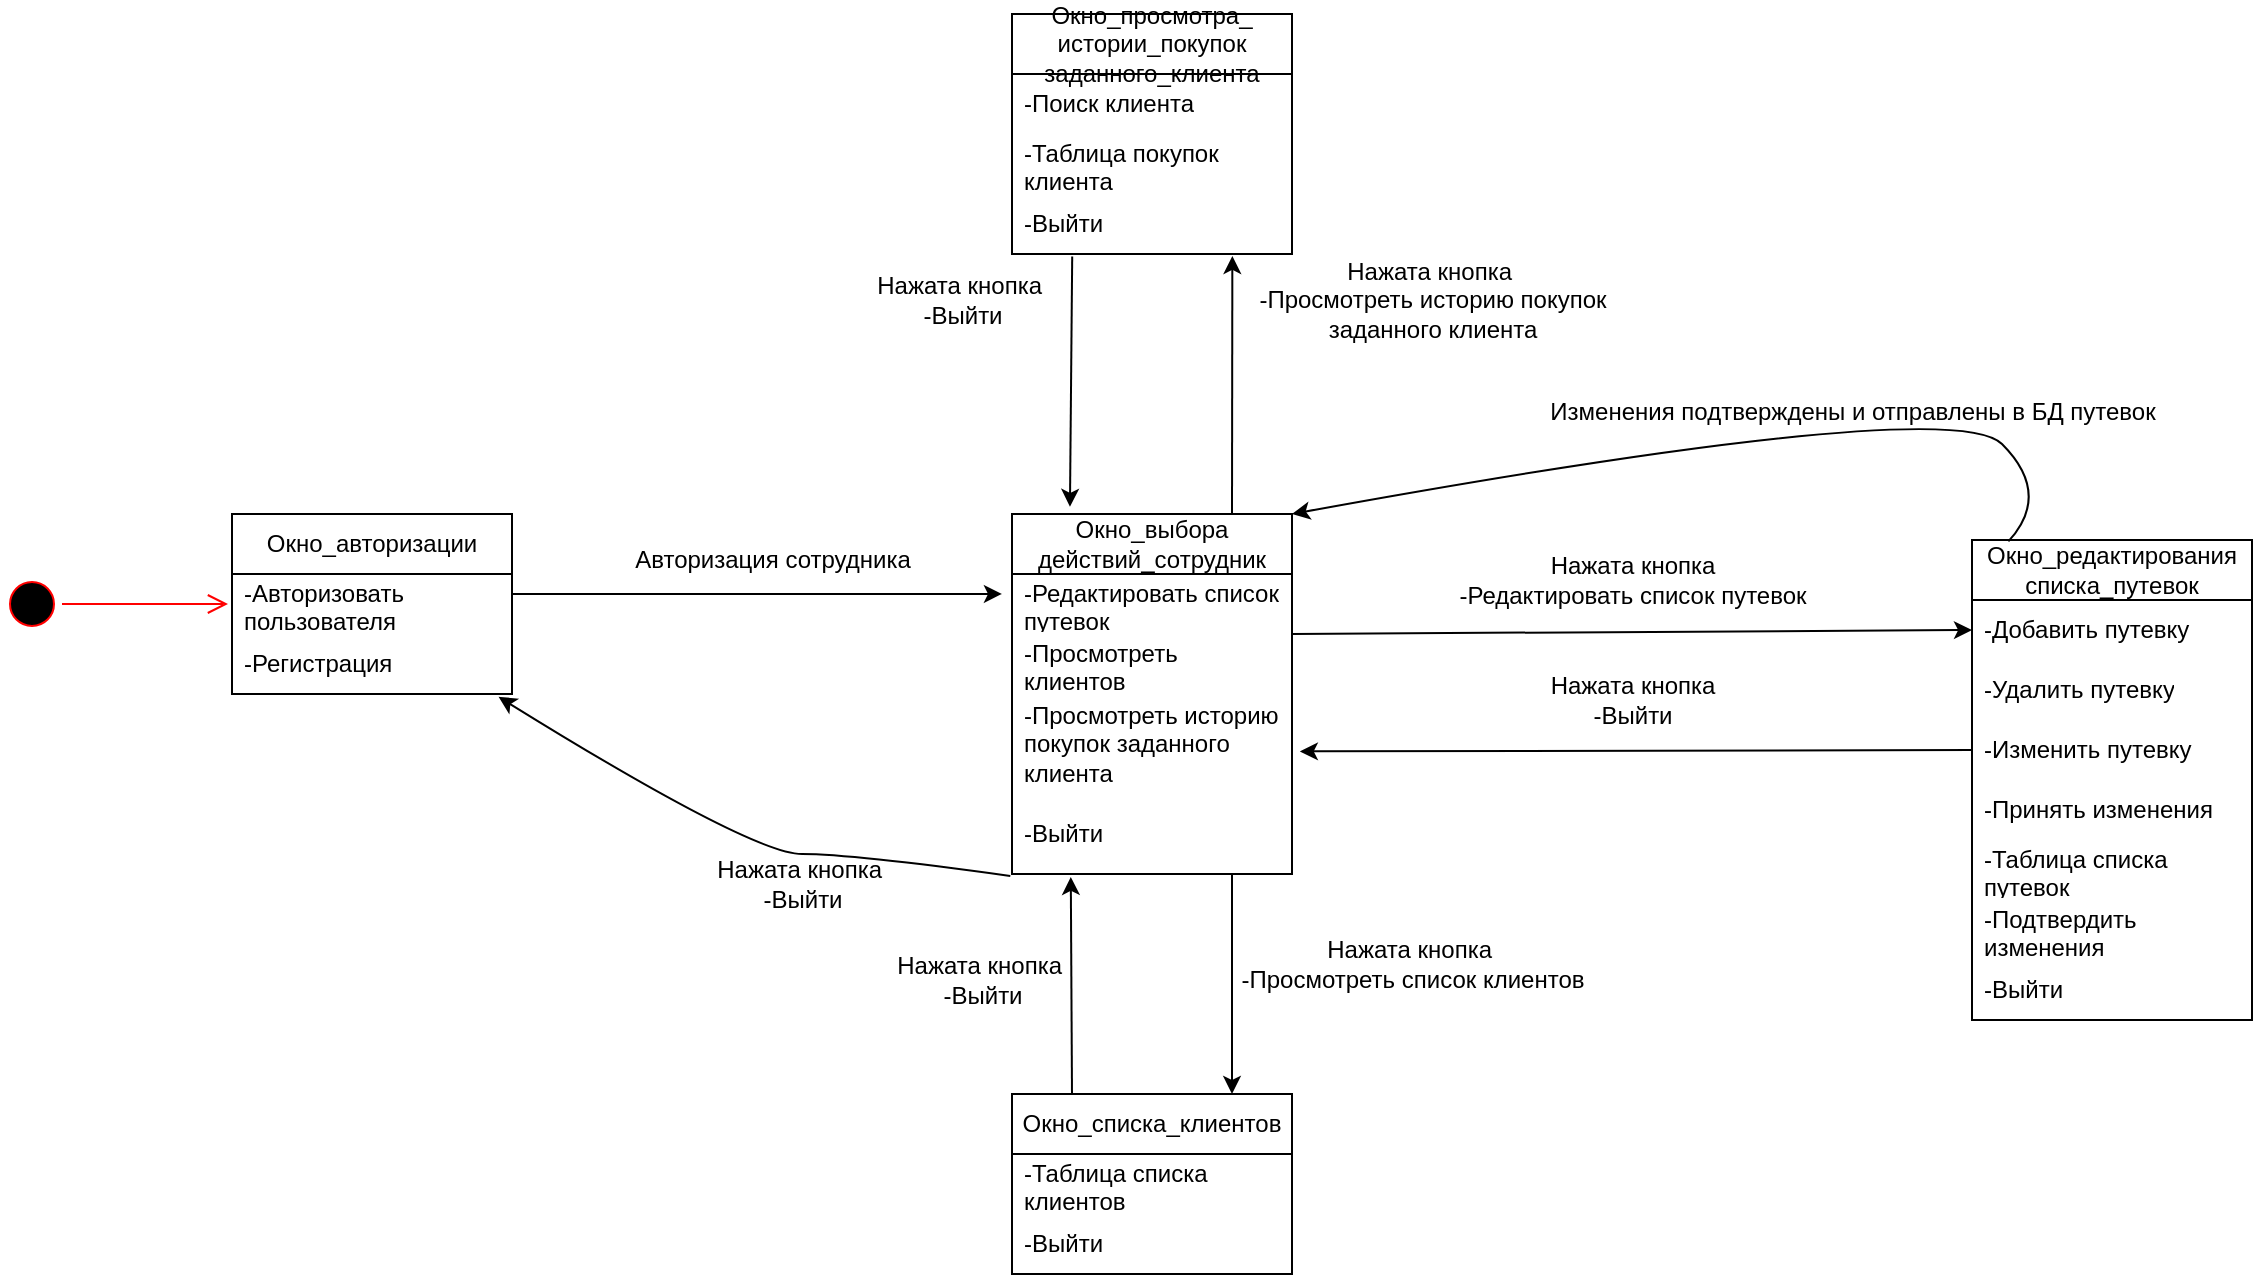<mxfile version="22.1.11" type="github">
  <diagram name="Страница — 1" id="CdA517lCgwH01hD9kOPD">
    <mxGraphModel dx="2004" dy="801" grid="1" gridSize="10" guides="1" tooltips="1" connect="1" arrows="1" fold="1" page="1" pageScale="1" pageWidth="1169" pageHeight="827" math="0" shadow="0">
      <root>
        <mxCell id="0" />
        <mxCell id="1" parent="0" />
        <mxCell id="J9RWOJ7TWWffCbHVTTw_-1" value="" style="ellipse;html=1;shape=startState;fillColor=#000000;strokeColor=#ff0000;" parent="1" vertex="1">
          <mxGeometry x="25" y="510" width="30" height="30" as="geometry" />
        </mxCell>
        <mxCell id="J9RWOJ7TWWffCbHVTTw_-2" value="" style="edgeStyle=orthogonalEdgeStyle;html=1;verticalAlign=bottom;endArrow=open;endSize=8;strokeColor=#ff0000;rounded=0;entryX=-0.011;entryY=0.491;entryDx=0;entryDy=0;entryPerimeter=0;" parent="1" source="J9RWOJ7TWWffCbHVTTw_-1" edge="1">
          <mxGeometry relative="1" as="geometry">
            <mxPoint x="138" y="525" as="targetPoint" />
          </mxGeometry>
        </mxCell>
        <mxCell id="J9RWOJ7TWWffCbHVTTw_-3" value="Окно_авторизации" style="swimlane;fontStyle=0;childLayout=stackLayout;horizontal=1;startSize=30;horizontalStack=0;resizeParent=1;resizeParentMax=0;resizeLast=0;collapsible=1;marginBottom=0;whiteSpace=wrap;html=1;" parent="1" vertex="1">
          <mxGeometry x="140" y="480" width="140" height="90" as="geometry" />
        </mxCell>
        <mxCell id="J9RWOJ7TWWffCbHVTTw_-4" value="-Авторизовать пользователя" style="text;strokeColor=none;fillColor=none;align=left;verticalAlign=middle;spacingLeft=4;spacingRight=4;overflow=hidden;points=[[0,0.5],[1,0.5]];portConstraint=eastwest;rotatable=0;whiteSpace=wrap;html=1;" parent="J9RWOJ7TWWffCbHVTTw_-3" vertex="1">
          <mxGeometry y="30" width="140" height="30" as="geometry" />
        </mxCell>
        <mxCell id="J9RWOJ7TWWffCbHVTTw_-5" value="-Регистрация" style="text;strokeColor=none;fillColor=none;align=left;verticalAlign=middle;spacingLeft=4;spacingRight=4;overflow=hidden;points=[[0,0.5],[1,0.5]];portConstraint=eastwest;rotatable=0;whiteSpace=wrap;html=1;" parent="J9RWOJ7TWWffCbHVTTw_-3" vertex="1">
          <mxGeometry y="60" width="140" height="30" as="geometry" />
        </mxCell>
        <mxCell id="J9RWOJ7TWWffCbHVTTw_-6" value="Окно_выбора&lt;br&gt;действий_сотрудник" style="swimlane;fontStyle=0;childLayout=stackLayout;horizontal=1;startSize=30;horizontalStack=0;resizeParent=1;resizeParentMax=0;resizeLast=0;collapsible=1;marginBottom=0;whiteSpace=wrap;html=1;" parent="1" vertex="1">
          <mxGeometry x="530" y="480" width="140" height="180" as="geometry" />
        </mxCell>
        <mxCell id="J9RWOJ7TWWffCbHVTTw_-7" value="-Редактировать список путевок" style="text;strokeColor=none;fillColor=none;align=left;verticalAlign=middle;spacingLeft=4;spacingRight=4;overflow=hidden;points=[[0,0.5],[1,0.5]];portConstraint=eastwest;rotatable=0;whiteSpace=wrap;html=1;" parent="J9RWOJ7TWWffCbHVTTw_-6" vertex="1">
          <mxGeometry y="30" width="140" height="30" as="geometry" />
        </mxCell>
        <mxCell id="J9RWOJ7TWWffCbHVTTw_-13" value="-Просмотреть клиентов" style="text;strokeColor=none;fillColor=none;align=left;verticalAlign=middle;spacingLeft=4;spacingRight=4;overflow=hidden;points=[[0,0.5],[1,0.5]];portConstraint=eastwest;rotatable=0;whiteSpace=wrap;html=1;" parent="J9RWOJ7TWWffCbHVTTw_-6" vertex="1">
          <mxGeometry y="60" width="140" height="30" as="geometry" />
        </mxCell>
        <mxCell id="J9RWOJ7TWWffCbHVTTw_-14" value="-Просмотреть историю покупок заданного клиента" style="text;strokeColor=none;fillColor=none;align=left;verticalAlign=middle;spacingLeft=4;spacingRight=4;overflow=hidden;points=[[0,0.5],[1,0.5]];portConstraint=eastwest;rotatable=0;whiteSpace=wrap;html=1;" parent="J9RWOJ7TWWffCbHVTTw_-6" vertex="1">
          <mxGeometry y="90" width="140" height="50" as="geometry" />
        </mxCell>
        <mxCell id="J9RWOJ7TWWffCbHVTTw_-8" value="-Выйти" style="text;strokeColor=none;fillColor=none;align=left;verticalAlign=middle;spacingLeft=4;spacingRight=4;overflow=hidden;points=[[0,0.5],[1,0.5]];portConstraint=eastwest;rotatable=0;whiteSpace=wrap;html=1;" parent="J9RWOJ7TWWffCbHVTTw_-6" vertex="1">
          <mxGeometry y="140" width="140" height="40" as="geometry" />
        </mxCell>
        <mxCell id="J9RWOJ7TWWffCbHVTTw_-11" value="" style="endArrow=classic;html=1;rounded=0;entryX=-0.036;entryY=0.333;entryDx=0;entryDy=0;entryPerimeter=0;exitX=1;exitY=0.333;exitDx=0;exitDy=0;exitPerimeter=0;" parent="1" source="J9RWOJ7TWWffCbHVTTw_-4" target="J9RWOJ7TWWffCbHVTTw_-7" edge="1">
          <mxGeometry width="50" height="50" relative="1" as="geometry">
            <mxPoint x="310" y="540" as="sourcePoint" />
            <mxPoint x="360" y="490" as="targetPoint" />
          </mxGeometry>
        </mxCell>
        <mxCell id="J9RWOJ7TWWffCbHVTTw_-12" value="Авторизация сотрудника" style="text;html=1;align=center;verticalAlign=middle;resizable=0;points=[];autosize=1;strokeColor=none;fillColor=none;" parent="1" vertex="1">
          <mxGeometry x="330" y="488" width="160" height="30" as="geometry" />
        </mxCell>
        <mxCell id="J9RWOJ7TWWffCbHVTTw_-15" value="" style="curved=1;endArrow=classic;html=1;rounded=0;exitX=-0.006;exitY=1.024;exitDx=0;exitDy=0;exitPerimeter=0;entryX=0.952;entryY=1.047;entryDx=0;entryDy=0;entryPerimeter=0;" parent="1" source="J9RWOJ7TWWffCbHVTTw_-8" target="J9RWOJ7TWWffCbHVTTw_-5" edge="1">
          <mxGeometry width="50" height="50" relative="1" as="geometry">
            <mxPoint x="400" y="650" as="sourcePoint" />
            <mxPoint x="450" y="600" as="targetPoint" />
            <Array as="points">
              <mxPoint x="450" y="650" />
              <mxPoint x="400" y="650" />
            </Array>
          </mxGeometry>
        </mxCell>
        <mxCell id="J9RWOJ7TWWffCbHVTTw_-16" value="Нажата кнопка&amp;nbsp;&lt;br&gt;-Выйти" style="text;html=1;align=center;verticalAlign=middle;resizable=0;points=[];autosize=1;strokeColor=none;fillColor=none;" parent="1" vertex="1">
          <mxGeometry x="370" y="645" width="110" height="40" as="geometry" />
        </mxCell>
        <mxCell id="J9RWOJ7TWWffCbHVTTw_-17" value="" style="endArrow=classic;html=1;rounded=0;entryX=0;entryY=0.5;entryDx=0;entryDy=0;" parent="1" target="J9RWOJ7TWWffCbHVTTw_-19" edge="1">
          <mxGeometry width="50" height="50" relative="1" as="geometry">
            <mxPoint x="670" y="540" as="sourcePoint" />
            <mxPoint x="870" y="540" as="targetPoint" />
          </mxGeometry>
        </mxCell>
        <mxCell id="J9RWOJ7TWWffCbHVTTw_-18" value="Окно_редактирования&lt;br&gt;списка_путевок" style="swimlane;fontStyle=0;childLayout=stackLayout;horizontal=1;startSize=30;horizontalStack=0;resizeParent=1;resizeParentMax=0;resizeLast=0;collapsible=1;marginBottom=0;whiteSpace=wrap;html=1;" parent="1" vertex="1">
          <mxGeometry x="1010" y="493" width="140" height="240" as="geometry" />
        </mxCell>
        <mxCell id="J9RWOJ7TWWffCbHVTTw_-19" value="-Добавить путевку" style="text;strokeColor=none;fillColor=none;align=left;verticalAlign=middle;spacingLeft=4;spacingRight=4;overflow=hidden;points=[[0,0.5],[1,0.5]];portConstraint=eastwest;rotatable=0;whiteSpace=wrap;html=1;" parent="J9RWOJ7TWWffCbHVTTw_-18" vertex="1">
          <mxGeometry y="30" width="140" height="30" as="geometry" />
        </mxCell>
        <mxCell id="J9RWOJ7TWWffCbHVTTw_-20" value="-Удалить путевку" style="text;strokeColor=none;fillColor=none;align=left;verticalAlign=middle;spacingLeft=4;spacingRight=4;overflow=hidden;points=[[0,0.5],[1,0.5]];portConstraint=eastwest;rotatable=0;whiteSpace=wrap;html=1;" parent="J9RWOJ7TWWffCbHVTTw_-18" vertex="1">
          <mxGeometry y="60" width="140" height="30" as="geometry" />
        </mxCell>
        <mxCell id="J9RWOJ7TWWffCbHVTTw_-23" value="-Изменить путевку" style="text;strokeColor=none;fillColor=none;align=left;verticalAlign=middle;spacingLeft=4;spacingRight=4;overflow=hidden;points=[[0,0.5],[1,0.5]];portConstraint=eastwest;rotatable=0;whiteSpace=wrap;html=1;" parent="J9RWOJ7TWWffCbHVTTw_-18" vertex="1">
          <mxGeometry y="90" width="140" height="30" as="geometry" />
        </mxCell>
        <mxCell id="J9RWOJ7TWWffCbHVTTw_-25" value="-Принять изменения" style="text;strokeColor=none;fillColor=none;align=left;verticalAlign=middle;spacingLeft=4;spacingRight=4;overflow=hidden;points=[[0,0.5],[1,0.5]];portConstraint=eastwest;rotatable=0;whiteSpace=wrap;html=1;" parent="J9RWOJ7TWWffCbHVTTw_-18" vertex="1">
          <mxGeometry y="120" width="140" height="30" as="geometry" />
        </mxCell>
        <mxCell id="J9RWOJ7TWWffCbHVTTw_-45" value="-Таблица списка путевок" style="text;strokeColor=none;fillColor=none;align=left;verticalAlign=middle;spacingLeft=4;spacingRight=4;overflow=hidden;points=[[0,0.5],[1,0.5]];portConstraint=eastwest;rotatable=0;whiteSpace=wrap;html=1;" parent="J9RWOJ7TWWffCbHVTTw_-18" vertex="1">
          <mxGeometry y="150" width="140" height="30" as="geometry" />
        </mxCell>
        <mxCell id="J9RWOJ7TWWffCbHVTTw_-24" value="-Подтвердить изменения" style="text;strokeColor=none;fillColor=none;align=left;verticalAlign=middle;spacingLeft=4;spacingRight=4;overflow=hidden;points=[[0,0.5],[1,0.5]];portConstraint=eastwest;rotatable=0;whiteSpace=wrap;html=1;" parent="J9RWOJ7TWWffCbHVTTw_-18" vertex="1">
          <mxGeometry y="180" width="140" height="30" as="geometry" />
        </mxCell>
        <mxCell id="J9RWOJ7TWWffCbHVTTw_-22" value="-Выйти" style="text;strokeColor=none;fillColor=none;align=left;verticalAlign=middle;spacingLeft=4;spacingRight=4;overflow=hidden;points=[[0,0.5],[1,0.5]];portConstraint=eastwest;rotatable=0;whiteSpace=wrap;html=1;" parent="J9RWOJ7TWWffCbHVTTw_-18" vertex="1">
          <mxGeometry y="210" width="140" height="30" as="geometry" />
        </mxCell>
        <mxCell id="J9RWOJ7TWWffCbHVTTw_-21" value="Нажата кнопка&lt;br&gt;-Редактировать список путевок" style="text;html=1;align=center;verticalAlign=middle;resizable=0;points=[];autosize=1;strokeColor=none;fillColor=none;" parent="1" vertex="1">
          <mxGeometry x="740" y="493" width="200" height="40" as="geometry" />
        </mxCell>
        <mxCell id="J9RWOJ7TWWffCbHVTTw_-26" value="" style="endArrow=classic;html=1;rounded=0;entryX=1.028;entryY=0.574;entryDx=0;entryDy=0;entryPerimeter=0;exitX=0;exitY=0.5;exitDx=0;exitDy=0;" parent="1" source="J9RWOJ7TWWffCbHVTTw_-23" target="J9RWOJ7TWWffCbHVTTw_-14" edge="1">
          <mxGeometry width="50" height="50" relative="1" as="geometry">
            <mxPoint x="950" y="650" as="sourcePoint" />
            <mxPoint x="1000" y="600" as="targetPoint" />
          </mxGeometry>
        </mxCell>
        <mxCell id="J9RWOJ7TWWffCbHVTTw_-27" value="Нажата кнопка&lt;br&gt;-Выйти" style="text;html=1;align=center;verticalAlign=middle;resizable=0;points=[];autosize=1;strokeColor=none;fillColor=none;" parent="1" vertex="1">
          <mxGeometry x="785" y="553" width="110" height="40" as="geometry" />
        </mxCell>
        <mxCell id="J9RWOJ7TWWffCbHVTTw_-28" value="" style="curved=1;endArrow=classic;html=1;rounded=0;entryX=1;entryY=0;entryDx=0;entryDy=0;exitX=0.13;exitY=0.003;exitDx=0;exitDy=0;exitPerimeter=0;" parent="1" source="J9RWOJ7TWWffCbHVTTw_-18" target="J9RWOJ7TWWffCbHVTTw_-6" edge="1">
          <mxGeometry width="50" height="50" relative="1" as="geometry">
            <mxPoint x="1010" y="490" as="sourcePoint" />
            <mxPoint x="1050" y="420" as="targetPoint" />
            <Array as="points">
              <mxPoint x="1050" y="470" />
              <mxPoint x="1000" y="420" />
            </Array>
          </mxGeometry>
        </mxCell>
        <mxCell id="J9RWOJ7TWWffCbHVTTw_-29" value="Изменения подтверждены и отправлены в БД путевок" style="text;html=1;align=center;verticalAlign=middle;resizable=0;points=[];autosize=1;strokeColor=none;fillColor=none;" parent="1" vertex="1">
          <mxGeometry x="785" y="414" width="330" height="30" as="geometry" />
        </mxCell>
        <mxCell id="J9RWOJ7TWWffCbHVTTw_-30" value="" style="endArrow=classic;html=1;rounded=0;" parent="1" edge="1">
          <mxGeometry width="50" height="50" relative="1" as="geometry">
            <mxPoint x="640" y="660" as="sourcePoint" />
            <mxPoint x="640" y="770" as="targetPoint" />
            <Array as="points">
              <mxPoint x="640" y="720" />
            </Array>
          </mxGeometry>
        </mxCell>
        <mxCell id="J9RWOJ7TWWffCbHVTTw_-31" value="Окно_списка_клиентов" style="swimlane;fontStyle=0;childLayout=stackLayout;horizontal=1;startSize=30;horizontalStack=0;resizeParent=1;resizeParentMax=0;resizeLast=0;collapsible=1;marginBottom=0;whiteSpace=wrap;html=1;" parent="1" vertex="1">
          <mxGeometry x="530" y="770" width="140" height="90" as="geometry" />
        </mxCell>
        <mxCell id="J9RWOJ7TWWffCbHVTTw_-32" value="-Таблица списка клиентов" style="text;strokeColor=none;fillColor=none;align=left;verticalAlign=middle;spacingLeft=4;spacingRight=4;overflow=hidden;points=[[0,0.5],[1,0.5]];portConstraint=eastwest;rotatable=0;whiteSpace=wrap;html=1;" parent="J9RWOJ7TWWffCbHVTTw_-31" vertex="1">
          <mxGeometry y="30" width="140" height="30" as="geometry" />
        </mxCell>
        <mxCell id="J9RWOJ7TWWffCbHVTTw_-33" value="-Выйти" style="text;strokeColor=none;fillColor=none;align=left;verticalAlign=middle;spacingLeft=4;spacingRight=4;overflow=hidden;points=[[0,0.5],[1,0.5]];portConstraint=eastwest;rotatable=0;whiteSpace=wrap;html=1;" parent="J9RWOJ7TWWffCbHVTTw_-31" vertex="1">
          <mxGeometry y="60" width="140" height="30" as="geometry" />
        </mxCell>
        <mxCell id="J9RWOJ7TWWffCbHVTTw_-34" value="" style="endArrow=classic;html=1;rounded=0;entryX=0.21;entryY=1.036;entryDx=0;entryDy=0;entryPerimeter=0;" parent="1" target="J9RWOJ7TWWffCbHVTTw_-8" edge="1">
          <mxGeometry width="50" height="50" relative="1" as="geometry">
            <mxPoint x="560" y="770" as="sourcePoint" />
            <mxPoint x="610" y="720" as="targetPoint" />
          </mxGeometry>
        </mxCell>
        <mxCell id="J9RWOJ7TWWffCbHVTTw_-35" value="Нажата кнопка&amp;nbsp;&lt;br&gt;-Просмотреть список клиентов" style="text;html=1;align=center;verticalAlign=middle;resizable=0;points=[];autosize=1;strokeColor=none;fillColor=none;" parent="1" vertex="1">
          <mxGeometry x="630" y="685" width="200" height="40" as="geometry" />
        </mxCell>
        <mxCell id="J9RWOJ7TWWffCbHVTTw_-36" value="Нажата кнопка&amp;nbsp;&lt;br&gt;-Выйти" style="text;html=1;align=center;verticalAlign=middle;resizable=0;points=[];autosize=1;strokeColor=none;fillColor=none;" parent="1" vertex="1">
          <mxGeometry x="460" y="693" width="110" height="40" as="geometry" />
        </mxCell>
        <mxCell id="J9RWOJ7TWWffCbHVTTw_-37" value="Окно_просмотра_&lt;br&gt;истории_покупок&lt;br&gt;заданного_клиента" style="swimlane;fontStyle=0;childLayout=stackLayout;horizontal=1;startSize=30;horizontalStack=0;resizeParent=1;resizeParentMax=0;resizeLast=0;collapsible=1;marginBottom=0;whiteSpace=wrap;html=1;" parent="1" vertex="1">
          <mxGeometry x="530" y="230" width="140" height="120" as="geometry" />
        </mxCell>
        <mxCell id="J9RWOJ7TWWffCbHVTTw_-38" value="-Поиск клиента" style="text;strokeColor=none;fillColor=none;align=left;verticalAlign=middle;spacingLeft=4;spacingRight=4;overflow=hidden;points=[[0,0.5],[1,0.5]];portConstraint=eastwest;rotatable=0;whiteSpace=wrap;html=1;" parent="J9RWOJ7TWWffCbHVTTw_-37" vertex="1">
          <mxGeometry y="30" width="140" height="30" as="geometry" />
        </mxCell>
        <mxCell id="J9RWOJ7TWWffCbHVTTw_-42" value="-Таблица покупок клиента" style="text;strokeColor=none;fillColor=none;align=left;verticalAlign=middle;spacingLeft=4;spacingRight=4;overflow=hidden;points=[[0,0.5],[1,0.5]];portConstraint=eastwest;rotatable=0;whiteSpace=wrap;html=1;" parent="J9RWOJ7TWWffCbHVTTw_-37" vertex="1">
          <mxGeometry y="60" width="140" height="30" as="geometry" />
        </mxCell>
        <mxCell id="J9RWOJ7TWWffCbHVTTw_-39" value="-Выйти" style="text;strokeColor=none;fillColor=none;align=left;verticalAlign=middle;spacingLeft=4;spacingRight=4;overflow=hidden;points=[[0,0.5],[1,0.5]];portConstraint=eastwest;rotatable=0;whiteSpace=wrap;html=1;" parent="J9RWOJ7TWWffCbHVTTw_-37" vertex="1">
          <mxGeometry y="90" width="140" height="30" as="geometry" />
        </mxCell>
        <mxCell id="J9RWOJ7TWWffCbHVTTw_-40" value="" style="endArrow=classic;html=1;rounded=0;entryX=0.787;entryY=1.033;entryDx=0;entryDy=0;entryPerimeter=0;" parent="1" target="J9RWOJ7TWWffCbHVTTw_-39" edge="1">
          <mxGeometry width="50" height="50" relative="1" as="geometry">
            <mxPoint x="640" y="480" as="sourcePoint" />
            <mxPoint x="690" y="430" as="targetPoint" />
          </mxGeometry>
        </mxCell>
        <mxCell id="J9RWOJ7TWWffCbHVTTw_-41" value="Нажата кнопка&amp;nbsp;&lt;br&gt;-Просмотреть историю покупок &lt;br&gt;заданного клиента" style="text;html=1;align=center;verticalAlign=middle;resizable=0;points=[];autosize=1;strokeColor=none;fillColor=none;" parent="1" vertex="1">
          <mxGeometry x="640" y="343" width="200" height="60" as="geometry" />
        </mxCell>
        <mxCell id="J9RWOJ7TWWffCbHVTTw_-43" value="" style="endArrow=classic;html=1;rounded=0;exitX=0.215;exitY=1.043;exitDx=0;exitDy=0;exitPerimeter=0;entryX=0.207;entryY=-0.02;entryDx=0;entryDy=0;entryPerimeter=0;" parent="1" source="J9RWOJ7TWWffCbHVTTw_-39" target="J9RWOJ7TWWffCbHVTTw_-6" edge="1">
          <mxGeometry width="50" height="50" relative="1" as="geometry">
            <mxPoint x="560" y="430" as="sourcePoint" />
            <mxPoint x="610" y="380" as="targetPoint" />
          </mxGeometry>
        </mxCell>
        <mxCell id="J9RWOJ7TWWffCbHVTTw_-44" value="Нажата кнопка&amp;nbsp;&lt;br&gt;-Выйти" style="text;html=1;align=center;verticalAlign=middle;resizable=0;points=[];autosize=1;strokeColor=none;fillColor=none;" parent="1" vertex="1">
          <mxGeometry x="450" y="353" width="110" height="40" as="geometry" />
        </mxCell>
      </root>
    </mxGraphModel>
  </diagram>
</mxfile>
